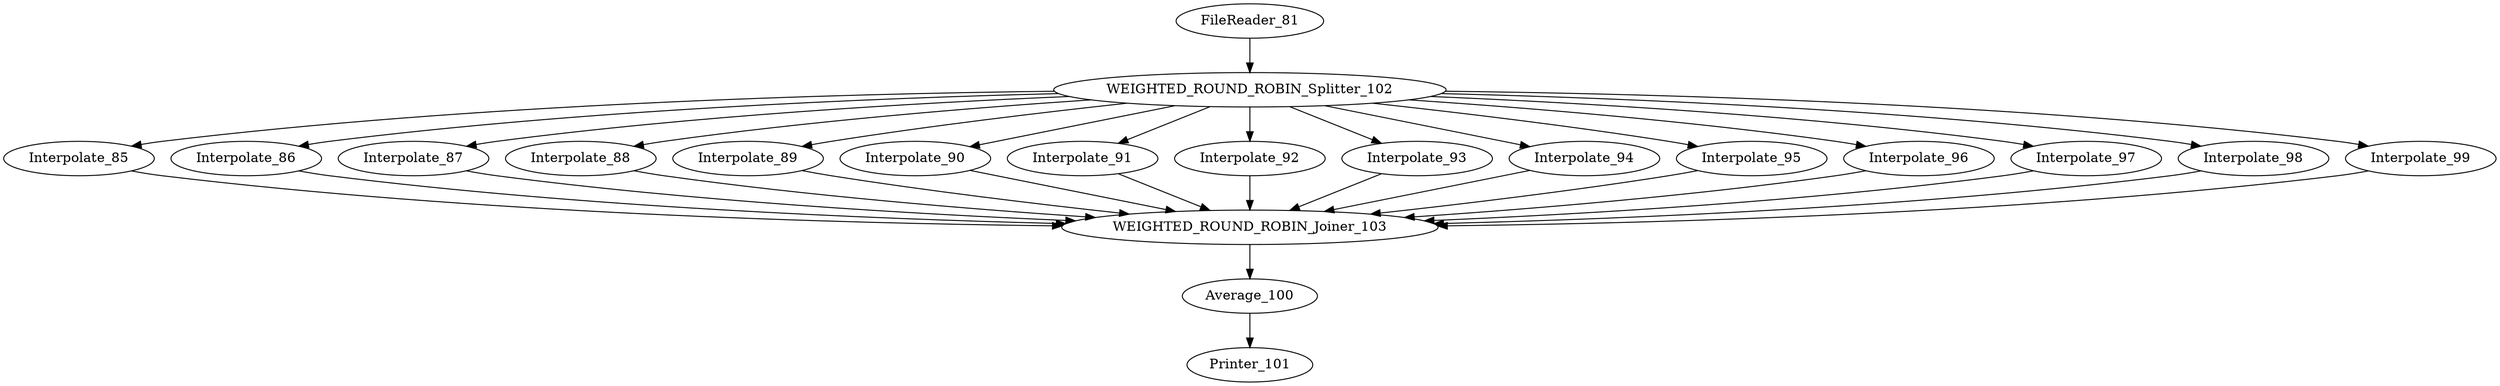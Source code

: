 digraph Audiobeam_121 {
node0 [label="FileReader_81", push="15", pop="0", peek="0", pushType="float", popType="void", peekType="void", codeSize="0 b", stackSize="0 b", work="0"];
node1 [label="WEIGHTED_ROUND_ROBIN_Splitter_102", push="15", pop="15", peek="0", pushType="float", popType="float", peekType="void", codeSize="186 b", stackSize="32 b", work="0"];
node0 -> node1;
node2 [label="Interpolate_85", push="1", pop="1", peek="2", pushType="float", popType="float", peekType="float", codeSize="72 b", stackSize="96 b", work="20"];
node1 -> node2;
node3 [label="Interpolate_86", push="1", pop="1", peek="2", pushType="float", popType="float", peekType="float", codeSize="72 b", stackSize="96 b", work="20"];
node1 -> node3;
node4 [label="Interpolate_87", push="1", pop="1", peek="3", pushType="float", popType="float", peekType="float", codeSize="92 b", stackSize="96 b", work="20"];
node1 -> node4;
node5 [label="Interpolate_88", push="1", pop="1", peek="4", pushType="float", popType="float", peekType="float", codeSize="112 b", stackSize="96 b", work="20"];
node1 -> node5;
node6 [label="Interpolate_89", push="1", pop="1", peek="5", pushType="float", popType="float", peekType="float", codeSize="132 b", stackSize="96 b", work="20"];
node1 -> node6;
node7 [label="Interpolate_90", push="1", pop="1", peek="6", pushType="float", popType="float", peekType="float", codeSize="152 b", stackSize="96 b", work="20"];
node1 -> node7;
node8 [label="Interpolate_91", push="1", pop="1", peek="6", pushType="float", popType="float", peekType="float", codeSize="152 b", stackSize="96 b", work="20"];
node1 -> node8;
node9 [label="Interpolate_92", push="1", pop="1", peek="7", pushType="float", popType="float", peekType="float", codeSize="172 b", stackSize="96 b", work="20"];
node1 -> node9;
node10 [label="Interpolate_93", push="1", pop="1", peek="8", pushType="float", popType="float", peekType="float", codeSize="192 b", stackSize="96 b", work="20"];
node1 -> node10;
node11 [label="Interpolate_94", push="1", pop="1", peek="9", pushType="float", popType="float", peekType="float", codeSize="212 b", stackSize="96 b", work="20"];
node1 -> node11;
node12 [label="Interpolate_95", push="1", pop="1", peek="10", pushType="float", popType="float", peekType="float", codeSize="232 b", stackSize="96 b", work="20"];
node1 -> node12;
node13 [label="Interpolate_96", push="1", pop="1", peek="11", pushType="float", popType="float", peekType="float", codeSize="252 b", stackSize="96 b", work="20"];
node1 -> node13;
node14 [label="Interpolate_97", push="1", pop="1", peek="12", pushType="float", popType="float", peekType="float", codeSize="272 b", stackSize="96 b", work="20"];
node1 -> node14;
node15 [label="Interpolate_98", push="1", pop="1", peek="13", pushType="float", popType="float", peekType="float", codeSize="292 b", stackSize="96 b", work="20"];
node1 -> node15;
node16 [label="Interpolate_99", push="1", pop="1", peek="14", pushType="float", popType="float", peekType="float", codeSize="312 b", stackSize="96 b", work="20"];
node1 -> node16;
node17 [label="WEIGHTED_ROUND_ROBIN_Joiner_103", push="15", pop="15", peek="0", pushType="float", popType="float", peekType="void", codeSize="186 b", stackSize="32 b", work="0"];
node2 -> node17;
node3 -> node17;
node4 -> node17;
node5 -> node17;
node6 -> node17;
node7 -> node17;
node8 -> node17;
node9 -> node17;
node10 -> node17;
node11 -> node17;
node12 -> node17;
node13 -> node17;
node14 -> node17;
node15 -> node17;
node16 -> node17;
node18 [label="Average_100", push="1", pop="15", peek="15", pushType="float", popType="float", peekType="float", codeSize="32 b", stackSize="96 b", work="140"];
node17 -> node18;
node19 [label="Printer_101", push="0", pop="1", peek="1", pushType="void", popType="float", peekType="float", codeSize="73 b", stackSize="32 b", work="25"];
node18 -> node19;
}
